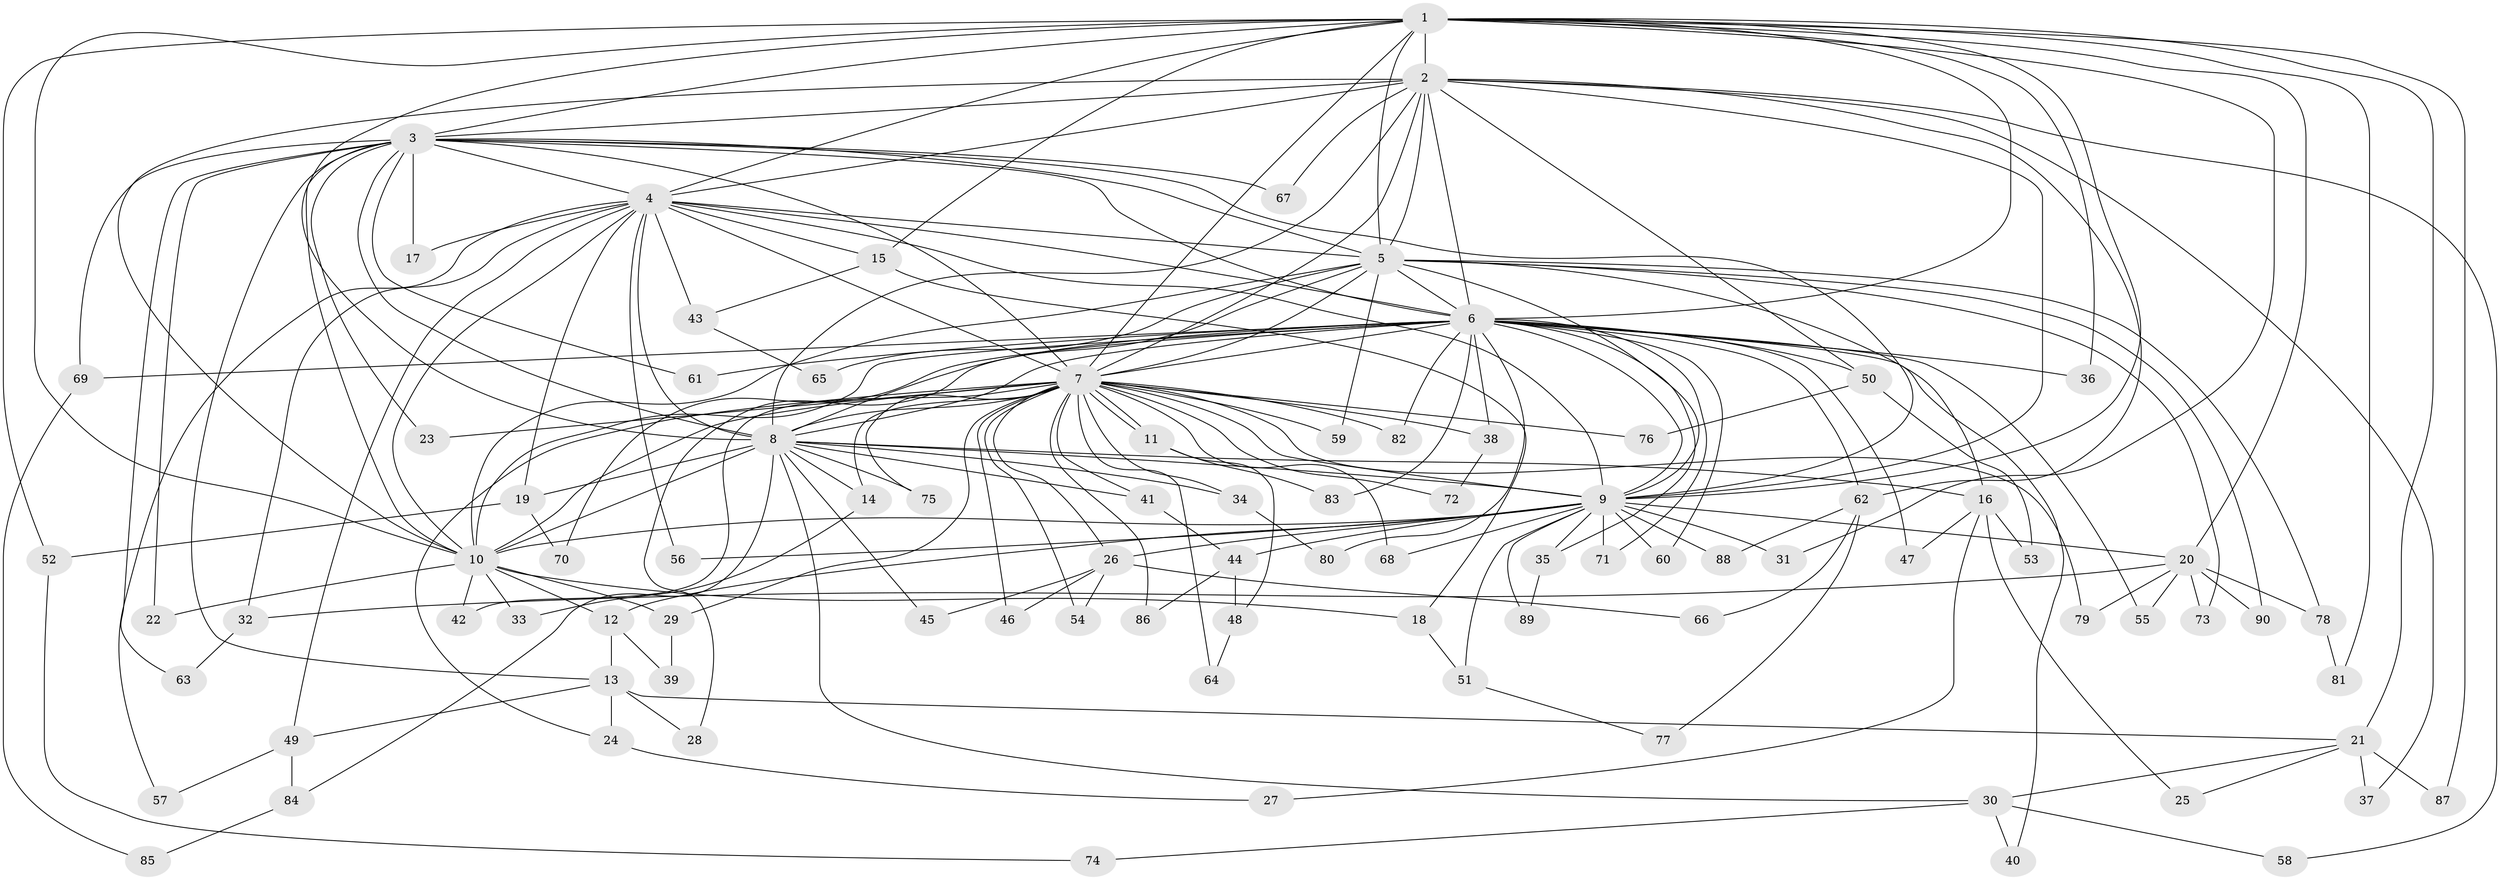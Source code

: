 // Generated by graph-tools (version 1.1) at 2025/43/03/09/25 04:43:48]
// undirected, 90 vertices, 205 edges
graph export_dot {
graph [start="1"]
  node [color=gray90,style=filled];
  1;
  2;
  3;
  4;
  5;
  6;
  7;
  8;
  9;
  10;
  11;
  12;
  13;
  14;
  15;
  16;
  17;
  18;
  19;
  20;
  21;
  22;
  23;
  24;
  25;
  26;
  27;
  28;
  29;
  30;
  31;
  32;
  33;
  34;
  35;
  36;
  37;
  38;
  39;
  40;
  41;
  42;
  43;
  44;
  45;
  46;
  47;
  48;
  49;
  50;
  51;
  52;
  53;
  54;
  55;
  56;
  57;
  58;
  59;
  60;
  61;
  62;
  63;
  64;
  65;
  66;
  67;
  68;
  69;
  70;
  71;
  72;
  73;
  74;
  75;
  76;
  77;
  78;
  79;
  80;
  81;
  82;
  83;
  84;
  85;
  86;
  87;
  88;
  89;
  90;
  1 -- 2;
  1 -- 3;
  1 -- 4;
  1 -- 5;
  1 -- 6;
  1 -- 7;
  1 -- 8;
  1 -- 9;
  1 -- 10;
  1 -- 15;
  1 -- 20;
  1 -- 21;
  1 -- 31;
  1 -- 36;
  1 -- 52;
  1 -- 81;
  1 -- 87;
  2 -- 3;
  2 -- 4;
  2 -- 5;
  2 -- 6;
  2 -- 7;
  2 -- 8;
  2 -- 9;
  2 -- 10;
  2 -- 37;
  2 -- 50;
  2 -- 58;
  2 -- 62;
  2 -- 67;
  3 -- 4;
  3 -- 5;
  3 -- 6;
  3 -- 7;
  3 -- 8;
  3 -- 9;
  3 -- 10;
  3 -- 13;
  3 -- 17;
  3 -- 22;
  3 -- 23;
  3 -- 61;
  3 -- 63;
  3 -- 67;
  3 -- 69;
  4 -- 5;
  4 -- 6;
  4 -- 7;
  4 -- 8;
  4 -- 9;
  4 -- 10;
  4 -- 15;
  4 -- 17;
  4 -- 19;
  4 -- 32;
  4 -- 43;
  4 -- 49;
  4 -- 56;
  4 -- 57;
  5 -- 6;
  5 -- 7;
  5 -- 8;
  5 -- 9;
  5 -- 10;
  5 -- 16;
  5 -- 59;
  5 -- 65;
  5 -- 73;
  5 -- 78;
  5 -- 90;
  6 -- 7;
  6 -- 8;
  6 -- 9;
  6 -- 10;
  6 -- 28;
  6 -- 35;
  6 -- 36;
  6 -- 38;
  6 -- 40;
  6 -- 47;
  6 -- 50;
  6 -- 55;
  6 -- 60;
  6 -- 61;
  6 -- 62;
  6 -- 69;
  6 -- 70;
  6 -- 71;
  6 -- 80;
  6 -- 82;
  6 -- 83;
  7 -- 8;
  7 -- 9;
  7 -- 10;
  7 -- 11;
  7 -- 11;
  7 -- 14;
  7 -- 23;
  7 -- 24;
  7 -- 26;
  7 -- 29;
  7 -- 34;
  7 -- 38;
  7 -- 41;
  7 -- 42;
  7 -- 46;
  7 -- 54;
  7 -- 59;
  7 -- 64;
  7 -- 68;
  7 -- 72;
  7 -- 75;
  7 -- 76;
  7 -- 79;
  7 -- 82;
  7 -- 86;
  8 -- 9;
  8 -- 10;
  8 -- 14;
  8 -- 16;
  8 -- 19;
  8 -- 30;
  8 -- 34;
  8 -- 41;
  8 -- 45;
  8 -- 75;
  8 -- 84;
  9 -- 10;
  9 -- 12;
  9 -- 20;
  9 -- 26;
  9 -- 31;
  9 -- 35;
  9 -- 44;
  9 -- 51;
  9 -- 56;
  9 -- 60;
  9 -- 68;
  9 -- 71;
  9 -- 88;
  9 -- 89;
  10 -- 12;
  10 -- 18;
  10 -- 22;
  10 -- 29;
  10 -- 33;
  10 -- 42;
  11 -- 48;
  11 -- 83;
  12 -- 13;
  12 -- 39;
  13 -- 21;
  13 -- 24;
  13 -- 28;
  13 -- 49;
  14 -- 33;
  15 -- 18;
  15 -- 43;
  16 -- 25;
  16 -- 27;
  16 -- 47;
  16 -- 53;
  18 -- 51;
  19 -- 52;
  19 -- 70;
  20 -- 32;
  20 -- 55;
  20 -- 73;
  20 -- 78;
  20 -- 79;
  20 -- 90;
  21 -- 25;
  21 -- 30;
  21 -- 37;
  21 -- 87;
  24 -- 27;
  26 -- 45;
  26 -- 46;
  26 -- 54;
  26 -- 66;
  29 -- 39;
  30 -- 40;
  30 -- 58;
  30 -- 74;
  32 -- 63;
  34 -- 80;
  35 -- 89;
  38 -- 72;
  41 -- 44;
  43 -- 65;
  44 -- 48;
  44 -- 86;
  48 -- 64;
  49 -- 57;
  49 -- 84;
  50 -- 53;
  50 -- 76;
  51 -- 77;
  52 -- 74;
  62 -- 66;
  62 -- 77;
  62 -- 88;
  69 -- 85;
  78 -- 81;
  84 -- 85;
}
